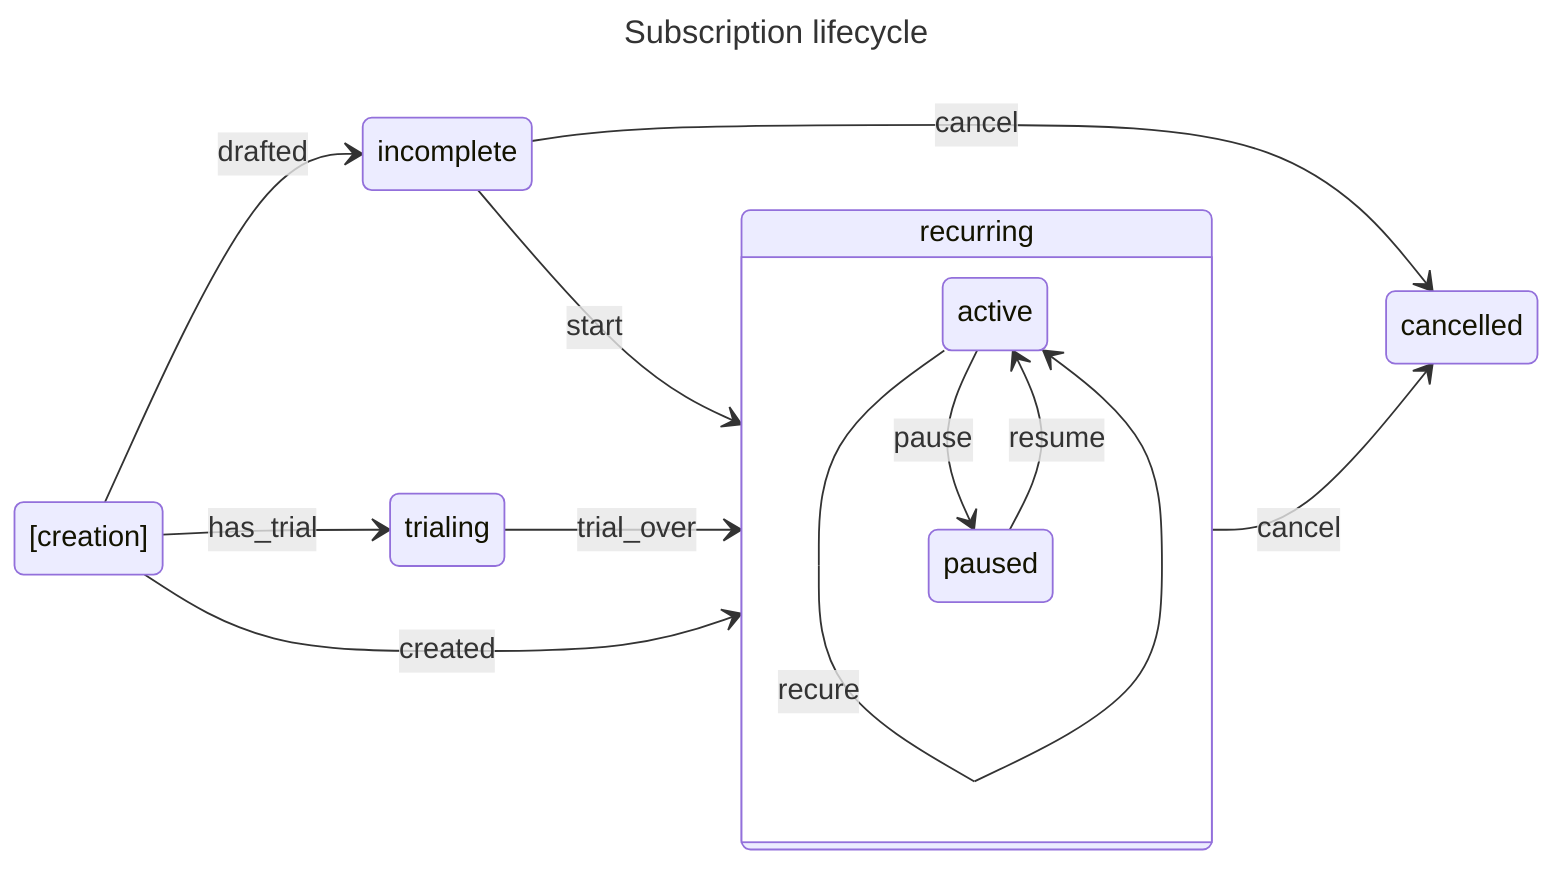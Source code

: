 ---
title: Subscription lifecycle
---
stateDiagram-v2
  direction LR
  [creation] --> incomplete: drafted
  [creation] --> trialing: has_trial
  [creation] --> recurring: created
  trialing --> recurring: trial_over
  incomplete --> recurring: start
  state recurring {
    active --> active: recure
    active --> paused: pause
    paused --> active: resume
  }
  incomplete --> cancelled: cancel
  recurring --> cancelled: cancel